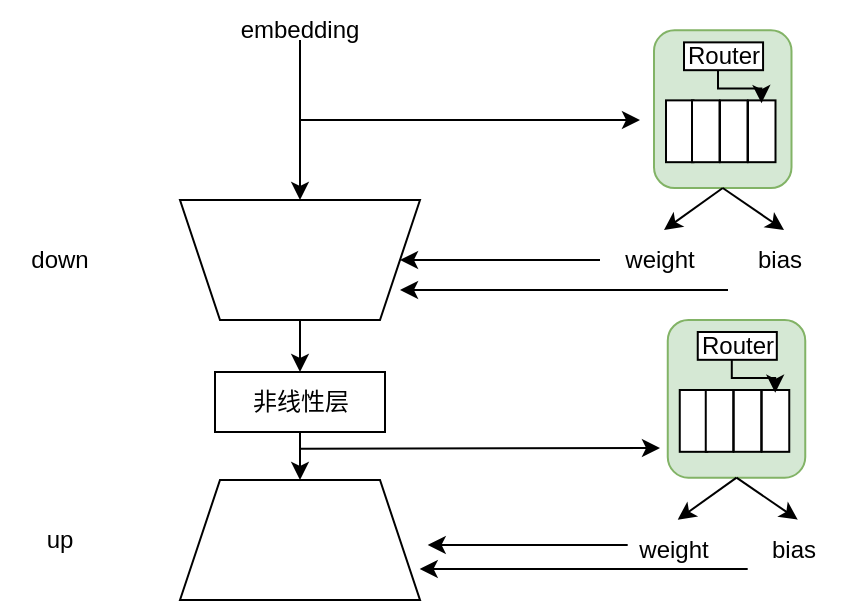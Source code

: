 <mxfile version="22.1.16" type="device">
  <diagram name="第 1 页" id="ZEdKApm4-59NzeUc-bqI">
    <mxGraphModel dx="598" dy="553" grid="1" gridSize="10" guides="0" tooltips="1" connect="0" arrows="1" fold="1" page="1" pageScale="1" pageWidth="3300" pageHeight="4681" math="0" shadow="0">
      <root>
        <mxCell id="0" />
        <mxCell id="1" parent="0" />
        <mxCell id="OX3hvtmgsA2YRmJAbWnm-1" value="" style="shape=trapezoid;perimeter=trapezoidPerimeter;whiteSpace=wrap;html=1;fixedSize=1;" parent="1" vertex="1">
          <mxGeometry x="170" y="280" width="120" height="60" as="geometry" />
        </mxCell>
        <mxCell id="OX3hvtmgsA2YRmJAbWnm-26" style="edgeStyle=orthogonalEdgeStyle;rounded=0;orthogonalLoop=1;jettySize=auto;html=1;entryX=0.5;entryY=0;entryDx=0;entryDy=0;" parent="1" source="OX3hvtmgsA2YRmJAbWnm-3" target="OX3hvtmgsA2YRmJAbWnm-1" edge="1">
          <mxGeometry relative="1" as="geometry" />
        </mxCell>
        <mxCell id="OX3hvtmgsA2YRmJAbWnm-3" value="非线性层" style="rounded=0;whiteSpace=wrap;html=1;" parent="1" vertex="1">
          <mxGeometry x="187.5" y="226" width="85" height="30" as="geometry" />
        </mxCell>
        <mxCell id="OX3hvtmgsA2YRmJAbWnm-25" style="edgeStyle=orthogonalEdgeStyle;rounded=0;orthogonalLoop=1;jettySize=auto;html=1;entryX=0.5;entryY=0;entryDx=0;entryDy=0;" parent="1" source="OX3hvtmgsA2YRmJAbWnm-4" target="OX3hvtmgsA2YRmJAbWnm-3" edge="1">
          <mxGeometry relative="1" as="geometry" />
        </mxCell>
        <mxCell id="OX3hvtmgsA2YRmJAbWnm-4" value="" style="shape=trapezoid;perimeter=trapezoidPerimeter;whiteSpace=wrap;html=1;fixedSize=1;rotation=-180;" parent="1" vertex="1">
          <mxGeometry x="170" y="140" width="120" height="60" as="geometry" />
        </mxCell>
        <mxCell id="OX3hvtmgsA2YRmJAbWnm-5" value="down" style="text;html=1;strokeColor=none;fillColor=none;align=center;verticalAlign=middle;whiteSpace=wrap;rounded=0;" parent="1" vertex="1">
          <mxGeometry x="80" y="155" width="60" height="30" as="geometry" />
        </mxCell>
        <mxCell id="OX3hvtmgsA2YRmJAbWnm-6" value="up" style="text;html=1;strokeColor=none;fillColor=none;align=center;verticalAlign=middle;whiteSpace=wrap;rounded=0;" parent="1" vertex="1">
          <mxGeometry x="80" y="295" width="60" height="30" as="geometry" />
        </mxCell>
        <mxCell id="OX3hvtmgsA2YRmJAbWnm-7" value="" style="endArrow=classic;html=1;rounded=0;entryX=0.5;entryY=1;entryDx=0;entryDy=0;" parent="1" target="OX3hvtmgsA2YRmJAbWnm-4" edge="1">
          <mxGeometry width="50" height="50" relative="1" as="geometry">
            <mxPoint x="230" y="60" as="sourcePoint" />
            <mxPoint x="240" y="20" as="targetPoint" />
          </mxGeometry>
        </mxCell>
        <mxCell id="OX3hvtmgsA2YRmJAbWnm-20" style="edgeStyle=orthogonalEdgeStyle;rounded=0;orthogonalLoop=1;jettySize=auto;html=1;entryX=0;entryY=0.5;entryDx=0;entryDy=0;" parent="1" source="OX3hvtmgsA2YRmJAbWnm-17" target="OX3hvtmgsA2YRmJAbWnm-4" edge="1">
          <mxGeometry relative="1" as="geometry" />
        </mxCell>
        <mxCell id="OX3hvtmgsA2YRmJAbWnm-22" value="" style="endArrow=classic;html=1;rounded=0;" parent="1" edge="1">
          <mxGeometry width="50" height="50" relative="1" as="geometry">
            <mxPoint x="230" y="100" as="sourcePoint" />
            <mxPoint x="400" y="100" as="targetPoint" />
          </mxGeometry>
        </mxCell>
        <mxCell id="OX3hvtmgsA2YRmJAbWnm-27" value="" style="group" parent="1" vertex="1" connectable="0">
          <mxGeometry x="380" y="55.18" width="120" height="129.82" as="geometry" />
        </mxCell>
        <mxCell id="OX3hvtmgsA2YRmJAbWnm-9" value="" style="rounded=1;whiteSpace=wrap;html=1;fillColor=#d5e8d4;strokeColor=#82b366;flipH=0;rotation=0;" parent="OX3hvtmgsA2YRmJAbWnm-27" vertex="1">
          <mxGeometry x="27" width="68.75" height="78.818" as="geometry" />
        </mxCell>
        <mxCell id="OX3hvtmgsA2YRmJAbWnm-10" value="Router" style="rounded=0;whiteSpace=wrap;html=1;flipH=0;rotation=0;" parent="OX3hvtmgsA2YRmJAbWnm-27" vertex="1">
          <mxGeometry x="42" y="6" width="39.531" height="13.909" as="geometry" />
        </mxCell>
        <mxCell id="OX3hvtmgsA2YRmJAbWnm-11" value="" style="rounded=0;whiteSpace=wrap;html=1;flipH=0;rotation=0;" parent="OX3hvtmgsA2YRmJAbWnm-27" vertex="1">
          <mxGeometry x="33" y="35" width="13.75" height="30.909" as="geometry" />
        </mxCell>
        <mxCell id="OX3hvtmgsA2YRmJAbWnm-12" value="" style="rounded=0;whiteSpace=wrap;html=1;flipH=0;rotation=0;" parent="OX3hvtmgsA2YRmJAbWnm-27" vertex="1">
          <mxGeometry x="46" y="35" width="13.75" height="30.909" as="geometry" />
        </mxCell>
        <mxCell id="OX3hvtmgsA2YRmJAbWnm-13" value="" style="rounded=0;whiteSpace=wrap;html=1;flipH=0;rotation=0;" parent="OX3hvtmgsA2YRmJAbWnm-27" vertex="1">
          <mxGeometry x="60" y="35" width="13.75" height="30.909" as="geometry" />
        </mxCell>
        <mxCell id="OX3hvtmgsA2YRmJAbWnm-14" value="" style="rounded=0;whiteSpace=wrap;html=1;flipH=0;rotation=0;" parent="OX3hvtmgsA2YRmJAbWnm-27" vertex="1">
          <mxGeometry x="74" y="35" width="13.75" height="30.909" as="geometry" />
        </mxCell>
        <mxCell id="OX3hvtmgsA2YRmJAbWnm-15" style="edgeStyle=orthogonalEdgeStyle;rounded=0;orthogonalLoop=1;jettySize=auto;html=1;entryX=0.49;entryY=0.045;entryDx=0;entryDy=0;entryPerimeter=0;" parent="OX3hvtmgsA2YRmJAbWnm-27" source="OX3hvtmgsA2YRmJAbWnm-10" target="OX3hvtmgsA2YRmJAbWnm-14" edge="1">
          <mxGeometry relative="1" as="geometry">
            <Array as="points">
              <mxPoint x="59" y="29" />
              <mxPoint x="81" y="29" />
            </Array>
          </mxGeometry>
        </mxCell>
        <mxCell id="OX3hvtmgsA2YRmJAbWnm-16" value="" style="endArrow=classic;html=1;rounded=0;exitX=0.5;exitY=1;exitDx=0;exitDy=0;" parent="OX3hvtmgsA2YRmJAbWnm-27" source="OX3hvtmgsA2YRmJAbWnm-9" edge="1">
          <mxGeometry width="50" height="50" relative="1" as="geometry">
            <mxPoint x="82" y="149.82" as="sourcePoint" />
            <mxPoint x="32" y="99.82" as="targetPoint" />
          </mxGeometry>
        </mxCell>
        <mxCell id="OX3hvtmgsA2YRmJAbWnm-17" value="weight" style="text;html=1;strokeColor=none;fillColor=none;align=center;verticalAlign=middle;whiteSpace=wrap;rounded=0;" parent="OX3hvtmgsA2YRmJAbWnm-27" vertex="1">
          <mxGeometry y="99.82" width="60" height="30" as="geometry" />
        </mxCell>
        <mxCell id="OX3hvtmgsA2YRmJAbWnm-18" value="" style="endArrow=classic;html=1;rounded=0;exitX=0.5;exitY=1;exitDx=0;exitDy=0;" parent="OX3hvtmgsA2YRmJAbWnm-27" source="OX3hvtmgsA2YRmJAbWnm-9" edge="1">
          <mxGeometry width="50" height="50" relative="1" as="geometry">
            <mxPoint x="103" y="78.82" as="sourcePoint" />
            <mxPoint x="92" y="99.82" as="targetPoint" />
          </mxGeometry>
        </mxCell>
        <mxCell id="OX3hvtmgsA2YRmJAbWnm-19" value="bias" style="text;html=1;strokeColor=none;fillColor=none;align=center;verticalAlign=middle;whiteSpace=wrap;rounded=0;" parent="OX3hvtmgsA2YRmJAbWnm-27" vertex="1">
          <mxGeometry x="60" y="99.82" width="60" height="30" as="geometry" />
        </mxCell>
        <mxCell id="OX3hvtmgsA2YRmJAbWnm-28" value="" style="group" parent="1" vertex="1" connectable="0">
          <mxGeometry x="386.88" y="200" width="120" height="129.82" as="geometry" />
        </mxCell>
        <mxCell id="OX3hvtmgsA2YRmJAbWnm-29" value="" style="rounded=1;whiteSpace=wrap;html=1;fillColor=#d5e8d4;strokeColor=#82b366;flipH=0;rotation=0;" parent="OX3hvtmgsA2YRmJAbWnm-28" vertex="1">
          <mxGeometry x="27" width="68.75" height="78.818" as="geometry" />
        </mxCell>
        <mxCell id="OX3hvtmgsA2YRmJAbWnm-30" value="Router" style="rounded=0;whiteSpace=wrap;html=1;flipH=0;rotation=0;" parent="OX3hvtmgsA2YRmJAbWnm-28" vertex="1">
          <mxGeometry x="42" y="6" width="39.531" height="13.909" as="geometry" />
        </mxCell>
        <mxCell id="OX3hvtmgsA2YRmJAbWnm-31" value="" style="rounded=0;whiteSpace=wrap;html=1;flipH=0;rotation=0;" parent="OX3hvtmgsA2YRmJAbWnm-28" vertex="1">
          <mxGeometry x="33" y="35" width="13.75" height="30.909" as="geometry" />
        </mxCell>
        <mxCell id="OX3hvtmgsA2YRmJAbWnm-32" value="" style="rounded=0;whiteSpace=wrap;html=1;flipH=0;rotation=0;" parent="OX3hvtmgsA2YRmJAbWnm-28" vertex="1">
          <mxGeometry x="46" y="35" width="13.75" height="30.909" as="geometry" />
        </mxCell>
        <mxCell id="OX3hvtmgsA2YRmJAbWnm-33" value="" style="rounded=0;whiteSpace=wrap;html=1;flipH=0;rotation=0;" parent="OX3hvtmgsA2YRmJAbWnm-28" vertex="1">
          <mxGeometry x="60" y="35" width="13.75" height="30.909" as="geometry" />
        </mxCell>
        <mxCell id="OX3hvtmgsA2YRmJAbWnm-34" value="" style="rounded=0;whiteSpace=wrap;html=1;flipH=0;rotation=0;" parent="OX3hvtmgsA2YRmJAbWnm-28" vertex="1">
          <mxGeometry x="74" y="35" width="13.75" height="30.909" as="geometry" />
        </mxCell>
        <mxCell id="OX3hvtmgsA2YRmJAbWnm-35" style="edgeStyle=orthogonalEdgeStyle;rounded=0;orthogonalLoop=1;jettySize=auto;html=1;entryX=0.49;entryY=0.045;entryDx=0;entryDy=0;entryPerimeter=0;" parent="OX3hvtmgsA2YRmJAbWnm-28" source="OX3hvtmgsA2YRmJAbWnm-30" target="OX3hvtmgsA2YRmJAbWnm-34" edge="1">
          <mxGeometry relative="1" as="geometry">
            <Array as="points">
              <mxPoint x="59" y="29" />
              <mxPoint x="81" y="29" />
            </Array>
          </mxGeometry>
        </mxCell>
        <mxCell id="OX3hvtmgsA2YRmJAbWnm-36" value="" style="endArrow=classic;html=1;rounded=0;exitX=0.5;exitY=1;exitDx=0;exitDy=0;" parent="OX3hvtmgsA2YRmJAbWnm-28" source="OX3hvtmgsA2YRmJAbWnm-29" edge="1">
          <mxGeometry width="50" height="50" relative="1" as="geometry">
            <mxPoint x="82" y="149.82" as="sourcePoint" />
            <mxPoint x="32" y="99.82" as="targetPoint" />
          </mxGeometry>
        </mxCell>
        <mxCell id="OX3hvtmgsA2YRmJAbWnm-37" value="weight" style="text;html=1;strokeColor=none;fillColor=none;align=center;verticalAlign=middle;whiteSpace=wrap;rounded=0;" parent="OX3hvtmgsA2YRmJAbWnm-28" vertex="1">
          <mxGeometry y="99.82" width="60" height="30" as="geometry" />
        </mxCell>
        <mxCell id="OX3hvtmgsA2YRmJAbWnm-38" value="" style="endArrow=classic;html=1;rounded=0;exitX=0.5;exitY=1;exitDx=0;exitDy=0;" parent="OX3hvtmgsA2YRmJAbWnm-28" source="OX3hvtmgsA2YRmJAbWnm-29" edge="1">
          <mxGeometry width="50" height="50" relative="1" as="geometry">
            <mxPoint x="103" y="78.82" as="sourcePoint" />
            <mxPoint x="92" y="99.82" as="targetPoint" />
          </mxGeometry>
        </mxCell>
        <mxCell id="OX3hvtmgsA2YRmJAbWnm-39" value="bias" style="text;html=1;strokeColor=none;fillColor=none;align=center;verticalAlign=middle;whiteSpace=wrap;rounded=0;" parent="OX3hvtmgsA2YRmJAbWnm-28" vertex="1">
          <mxGeometry x="60" y="99.82" width="60" height="30" as="geometry" />
        </mxCell>
        <mxCell id="OX3hvtmgsA2YRmJAbWnm-40" value="" style="endArrow=classic;html=1;rounded=0;" parent="1" edge="1">
          <mxGeometry width="50" height="50" relative="1" as="geometry">
            <mxPoint x="230" y="264.41" as="sourcePoint" />
            <mxPoint x="410" y="264" as="targetPoint" />
          </mxGeometry>
        </mxCell>
        <mxCell id="OX3hvtmgsA2YRmJAbWnm-41" style="edgeStyle=orthogonalEdgeStyle;rounded=0;orthogonalLoop=1;jettySize=auto;html=1;entryX=0;entryY=0.5;entryDx=0;entryDy=0;" parent="1" edge="1">
          <mxGeometry relative="1" as="geometry">
            <mxPoint x="393.85" y="312.46" as="sourcePoint" />
            <mxPoint x="293.85" y="312.46" as="targetPoint" />
          </mxGeometry>
        </mxCell>
        <mxCell id="OX3hvtmgsA2YRmJAbWnm-42" style="edgeStyle=orthogonalEdgeStyle;rounded=0;orthogonalLoop=1;jettySize=auto;html=1;entryX=0;entryY=0.25;entryDx=0;entryDy=0;" parent="1" edge="1">
          <mxGeometry relative="1" as="geometry">
            <mxPoint x="453.85" y="324.46" as="sourcePoint" />
            <mxPoint x="289.85" y="324.46" as="targetPoint" />
            <Array as="points">
              <mxPoint x="413.85" y="324.46" />
              <mxPoint x="413.85" y="324.46" />
            </Array>
          </mxGeometry>
        </mxCell>
        <mxCell id="OX3hvtmgsA2YRmJAbWnm-43" value="embedding" style="text;html=1;strokeColor=none;fillColor=none;align=center;verticalAlign=middle;whiteSpace=wrap;rounded=0;" parent="1" vertex="1">
          <mxGeometry x="200" y="40" width="60" height="30" as="geometry" />
        </mxCell>
        <mxCell id="OX3hvtmgsA2YRmJAbWnm-44" style="edgeStyle=orthogonalEdgeStyle;rounded=0;orthogonalLoop=1;jettySize=auto;html=1;entryX=0;entryY=0.25;entryDx=0;entryDy=0;" parent="1" edge="1">
          <mxGeometry relative="1" as="geometry">
            <mxPoint x="444" y="185.0" as="sourcePoint" />
            <mxPoint x="280" y="185.0" as="targetPoint" />
            <Array as="points">
              <mxPoint x="404" y="185.0" />
              <mxPoint x="404" y="185.0" />
            </Array>
          </mxGeometry>
        </mxCell>
      </root>
    </mxGraphModel>
  </diagram>
</mxfile>
